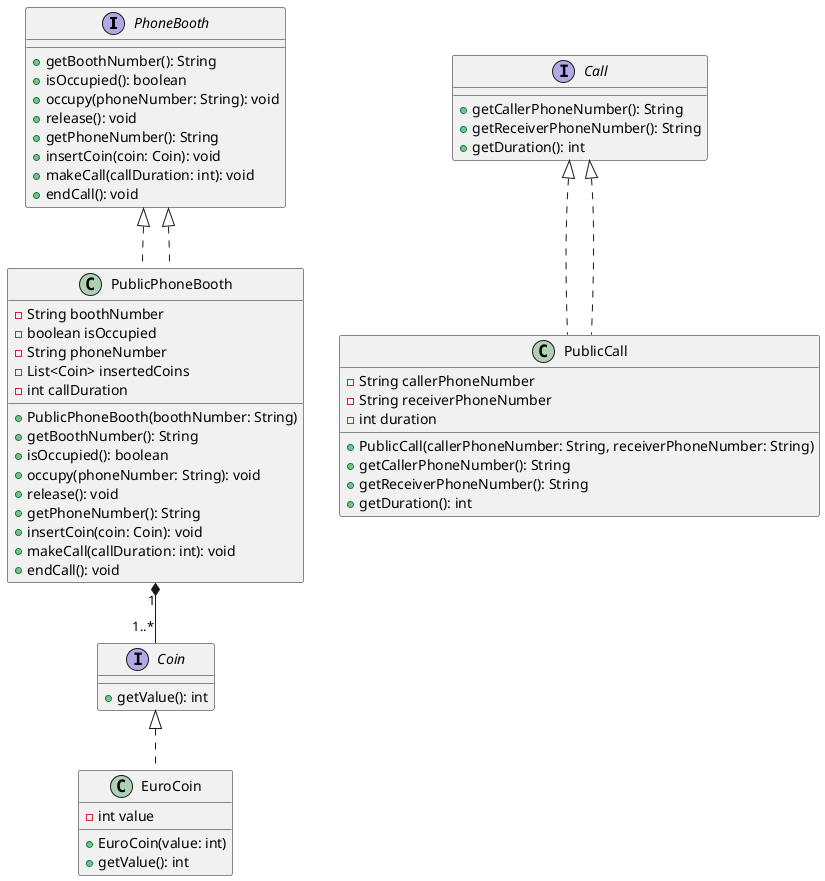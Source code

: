 @startuml

interface PhoneBooth {
  + getBoothNumber(): String
  + isOccupied(): boolean
  + occupy(phoneNumber: String): void
  + release(): void
  + getPhoneNumber(): String
  + insertCoin(coin: Coin): void
  + makeCall(callDuration: int): void
  + endCall(): void
}

class PublicPhoneBooth implements PhoneBooth {
  - String boothNumber
  - boolean isOccupied
  - String phoneNumber
  - List<Coin> insertedCoins
  - int callDuration
  + PublicPhoneBooth(boothNumber: String)
  + getBoothNumber(): String
  + isOccupied(): boolean
  + occupy(phoneNumber: String): void
  + release(): void
  + getPhoneNumber(): String
  + insertCoin(coin: Coin): void
  + makeCall(callDuration: int): void
  + endCall(): void
}

interface Coin {
  + getValue(): int
}

class EuroCoin implements Coin {
  - int value
  + EuroCoin(value: int)
  + getValue(): int
}

interface Call {
  + getCallerPhoneNumber(): String
  + getReceiverPhoneNumber(): String
  + getDuration(): int
}

class PublicCall implements Call {
  - String callerPhoneNumber
  - String receiverPhoneNumber
  - int duration
  + PublicCall(callerPhoneNumber: String, receiverPhoneNumber: String)
  + getCallerPhoneNumber(): String
  + getReceiverPhoneNumber(): String
  + getDuration(): int
}

PhoneBooth <|.. PublicPhoneBooth
PublicPhoneBooth "1" *-- "1..*" Coin
Call <|.. PublicCall

@enduml
